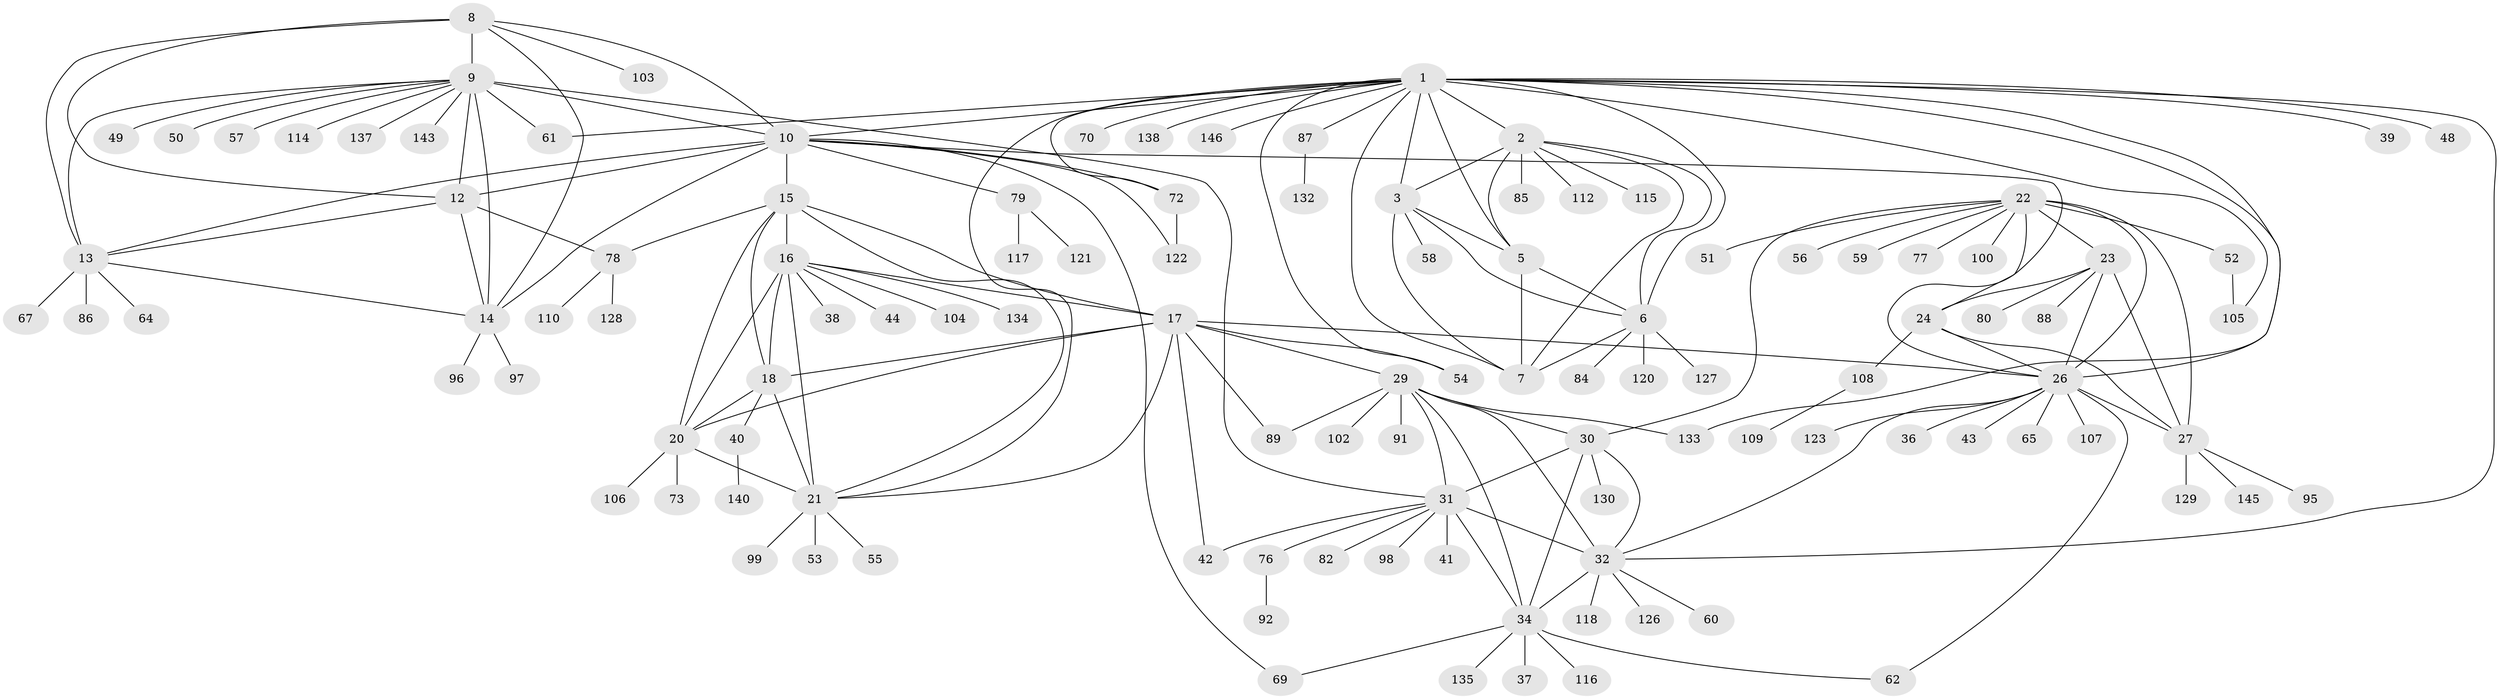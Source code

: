 // Generated by graph-tools (version 1.1) at 2025/24/03/03/25 07:24:16]
// undirected, 113 vertices, 172 edges
graph export_dot {
graph [start="1"]
  node [color=gray90,style=filled];
  1 [super="+4"];
  2 [super="+63"];
  3 [super="+66"];
  5;
  6 [super="+142"];
  7;
  8 [super="+136"];
  9 [super="+11"];
  10 [super="+83"];
  12 [super="+68"];
  13 [super="+94"];
  14;
  15 [super="+93"];
  16 [super="+19"];
  17 [super="+131"];
  18;
  20 [super="+75"];
  21 [super="+71"];
  22 [super="+25"];
  23 [super="+81"];
  24 [super="+45"];
  26 [super="+125"];
  27 [super="+28"];
  29 [super="+47"];
  30 [super="+101"];
  31 [super="+33"];
  32 [super="+35"];
  34 [super="+113"];
  36;
  37;
  38;
  39;
  40 [super="+46"];
  41;
  42;
  43 [super="+144"];
  44;
  48;
  49;
  50;
  51;
  52;
  53;
  54;
  55;
  56;
  57;
  58 [super="+124"];
  59;
  60;
  61;
  62;
  64;
  65;
  67;
  69 [super="+74"];
  70;
  72 [super="+141"];
  73;
  76;
  77;
  78 [super="+119"];
  79 [super="+111"];
  80;
  82;
  84;
  85;
  86;
  87 [super="+90"];
  88;
  89;
  91;
  92;
  95;
  96;
  97;
  98;
  99;
  100;
  102;
  103;
  104;
  105;
  106;
  107;
  108;
  109;
  110;
  112;
  114;
  115;
  116;
  117;
  118;
  120;
  121;
  122;
  123;
  126;
  127;
  128;
  129;
  130;
  132;
  133 [super="+139"];
  134;
  135;
  137;
  138;
  140;
  143;
  145;
  146;
  1 -- 2 [weight=2];
  1 -- 3 [weight=2];
  1 -- 5 [weight=2];
  1 -- 6 [weight=2];
  1 -- 7 [weight=2];
  1 -- 72;
  1 -- 70;
  1 -- 133 [weight=2];
  1 -- 10;
  1 -- 138;
  1 -- 146;
  1 -- 21;
  1 -- 87;
  1 -- 26;
  1 -- 39;
  1 -- 105;
  1 -- 48;
  1 -- 54;
  1 -- 61;
  1 -- 32;
  2 -- 3;
  2 -- 5;
  2 -- 6;
  2 -- 7;
  2 -- 85;
  2 -- 112;
  2 -- 115;
  3 -- 5;
  3 -- 6;
  3 -- 7;
  3 -- 58;
  5 -- 6;
  5 -- 7;
  6 -- 7;
  6 -- 84;
  6 -- 120;
  6 -- 127;
  8 -- 9 [weight=2];
  8 -- 10;
  8 -- 12;
  8 -- 13;
  8 -- 14;
  8 -- 103;
  9 -- 10 [weight=2];
  9 -- 12 [weight=2];
  9 -- 13 [weight=2];
  9 -- 14 [weight=2];
  9 -- 31;
  9 -- 61;
  9 -- 143;
  9 -- 137;
  9 -- 49;
  9 -- 50;
  9 -- 114;
  9 -- 57;
  10 -- 12;
  10 -- 13;
  10 -- 14;
  10 -- 15;
  10 -- 26;
  10 -- 79;
  10 -- 122;
  10 -- 69;
  10 -- 72;
  12 -- 13;
  12 -- 14;
  12 -- 78;
  13 -- 14;
  13 -- 64;
  13 -- 67;
  13 -- 86;
  14 -- 96;
  14 -- 97;
  15 -- 16 [weight=2];
  15 -- 17;
  15 -- 18;
  15 -- 20;
  15 -- 21;
  15 -- 78;
  16 -- 17 [weight=2];
  16 -- 18 [weight=2];
  16 -- 20 [weight=2];
  16 -- 21 [weight=2];
  16 -- 38;
  16 -- 44;
  16 -- 134;
  16 -- 104;
  17 -- 18;
  17 -- 20;
  17 -- 21;
  17 -- 26;
  17 -- 29;
  17 -- 54;
  17 -- 89;
  17 -- 42;
  18 -- 20;
  18 -- 21;
  18 -- 40;
  20 -- 21;
  20 -- 73;
  20 -- 106;
  21 -- 53;
  21 -- 55;
  21 -- 99;
  22 -- 23 [weight=2];
  22 -- 24 [weight=2];
  22 -- 26 [weight=2];
  22 -- 27 [weight=4];
  22 -- 100;
  22 -- 77;
  22 -- 51;
  22 -- 52;
  22 -- 56;
  22 -- 59;
  22 -- 30;
  23 -- 24;
  23 -- 26;
  23 -- 27 [weight=2];
  23 -- 80;
  23 -- 88;
  24 -- 26;
  24 -- 27 [weight=2];
  24 -- 108;
  26 -- 27 [weight=2];
  26 -- 36;
  26 -- 43;
  26 -- 62;
  26 -- 65;
  26 -- 107;
  26 -- 123;
  26 -- 32;
  27 -- 129;
  27 -- 145;
  27 -- 95;
  29 -- 30;
  29 -- 31 [weight=2];
  29 -- 32 [weight=2];
  29 -- 34;
  29 -- 89;
  29 -- 91;
  29 -- 102;
  29 -- 133;
  30 -- 31 [weight=2];
  30 -- 32 [weight=2];
  30 -- 34;
  30 -- 130;
  31 -- 32 [weight=4];
  31 -- 34 [weight=2];
  31 -- 41;
  31 -- 42;
  31 -- 98;
  31 -- 76;
  31 -- 82;
  32 -- 34 [weight=2];
  32 -- 60;
  32 -- 118;
  32 -- 126;
  34 -- 37;
  34 -- 62;
  34 -- 69;
  34 -- 116;
  34 -- 135;
  40 -- 140;
  52 -- 105;
  72 -- 122;
  76 -- 92;
  78 -- 110;
  78 -- 128;
  79 -- 117;
  79 -- 121;
  87 -- 132;
  108 -- 109;
}
